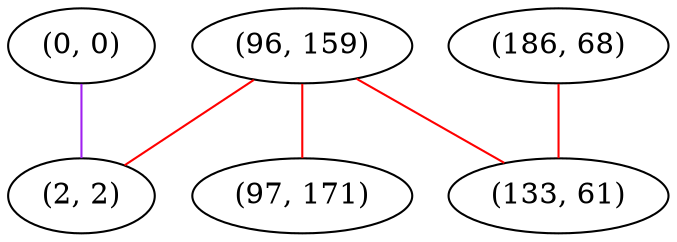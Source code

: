 graph "" {
"(0, 0)";
"(186, 68)";
"(96, 159)";
"(2, 2)";
"(97, 171)";
"(133, 61)";
"(0, 0)" -- "(2, 2)"  [color=purple, key=0, weight=4];
"(186, 68)" -- "(133, 61)"  [color=red, key=0, weight=1];
"(96, 159)" -- "(97, 171)"  [color=red, key=0, weight=1];
"(96, 159)" -- "(133, 61)"  [color=red, key=0, weight=1];
"(96, 159)" -- "(2, 2)"  [color=red, key=0, weight=1];
}
